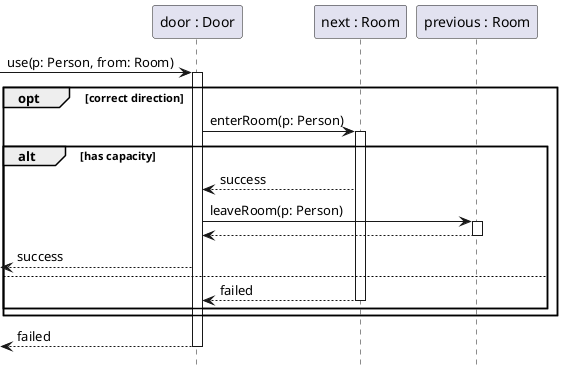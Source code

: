 @startuml door
hide footbox
participant "door : Door" as door
participant "next : Room" as next
participant "previous : Room" as prev

[-> door ++: use(p: Person, from: Room) 
opt correct direction
	door -> next ++: enterRoom(p: Person)
	alt has capacity
		next --> door: success
		door -> prev ++: leaveRoom(p: Person)
		prev --> door --
		[<-- door : success
	else
		next --> door --: failed
	end
end
[<-- door --: failed

@enduml